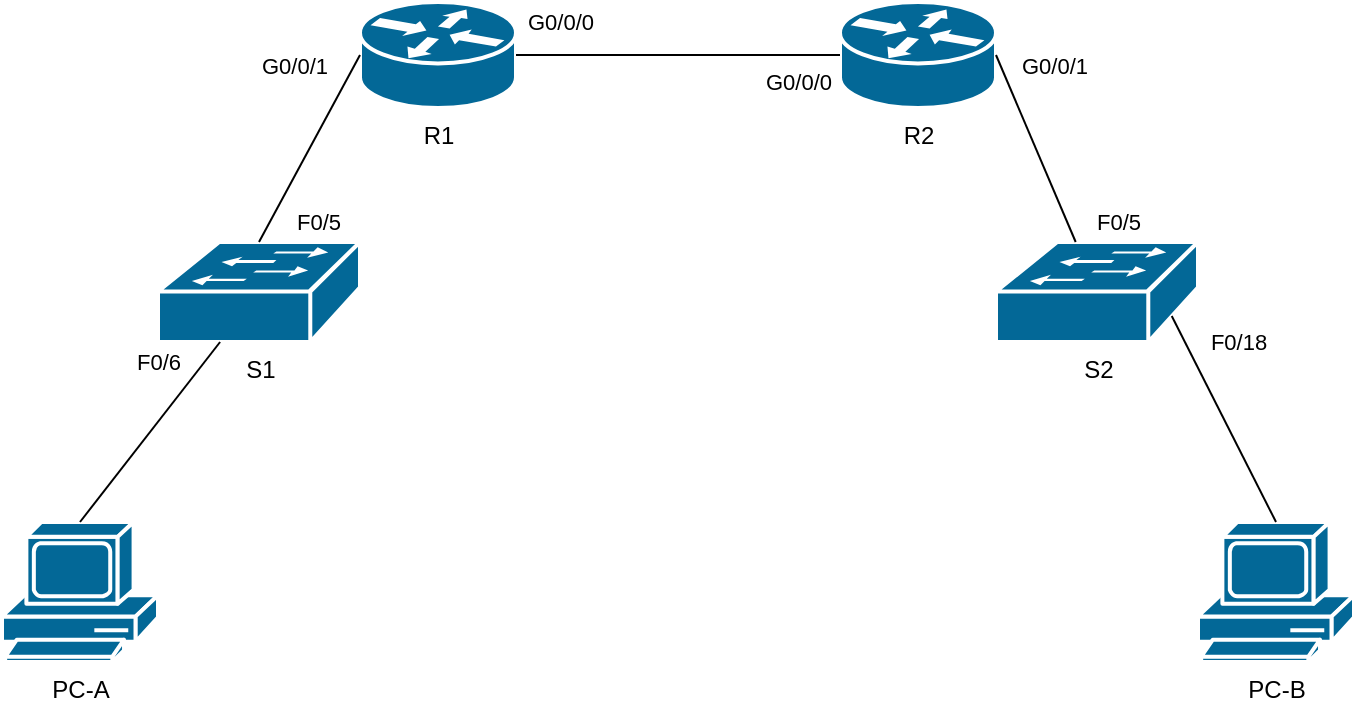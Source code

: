 <mxfile version="13.4.9" type="device"><diagram id="cWIafg0FK1ag5dQ5fy4I" name="Page-1"><mxGraphModel dx="1385" dy="638" grid="1" gridSize="10" guides="1" tooltips="1" connect="1" arrows="1" fold="1" page="1" pageScale="1" pageWidth="827" pageHeight="1169" math="0" shadow="0"><root><mxCell id="0"/><mxCell id="1" parent="0"/><mxCell id="wnLKmC6-_MbinEAgoKeO-1" value="&lt;div&gt;R1&lt;/div&gt;" style="shape=mxgraph.cisco.routers.router;html=1;pointerEvents=1;dashed=0;fillColor=#036897;strokeColor=#ffffff;strokeWidth=2;verticalLabelPosition=bottom;verticalAlign=top;align=center;outlineConnect=0;" vertex="1" parent="1"><mxGeometry x="251" y="190" width="78" height="53" as="geometry"/></mxCell><mxCell id="wnLKmC6-_MbinEAgoKeO-2" value="R2" style="shape=mxgraph.cisco.routers.router;html=1;pointerEvents=1;dashed=0;fillColor=#036897;strokeColor=#ffffff;strokeWidth=2;verticalLabelPosition=bottom;verticalAlign=top;align=center;outlineConnect=0;" vertex="1" parent="1"><mxGeometry x="491" y="190" width="78" height="53" as="geometry"/></mxCell><mxCell id="wnLKmC6-_MbinEAgoKeO-3" value="S1" style="shape=mxgraph.cisco.switches.workgroup_switch;html=1;pointerEvents=1;dashed=0;fillColor=#036897;strokeColor=#ffffff;strokeWidth=2;verticalLabelPosition=bottom;verticalAlign=top;align=center;outlineConnect=0;" vertex="1" parent="1"><mxGeometry x="150" y="310" width="101" height="50" as="geometry"/></mxCell><mxCell id="wnLKmC6-_MbinEAgoKeO-4" value="S2" style="shape=mxgraph.cisco.switches.workgroup_switch;html=1;pointerEvents=1;dashed=0;fillColor=#036897;strokeColor=#ffffff;strokeWidth=2;verticalLabelPosition=bottom;verticalAlign=top;align=center;outlineConnect=0;" vertex="1" parent="1"><mxGeometry x="569" y="310" width="101" height="50" as="geometry"/></mxCell><mxCell id="wnLKmC6-_MbinEAgoKeO-5" value="PC-A" style="shape=mxgraph.cisco.computers_and_peripherals.pc;html=1;pointerEvents=1;dashed=0;fillColor=#036897;strokeColor=#ffffff;strokeWidth=2;verticalLabelPosition=bottom;verticalAlign=top;align=center;outlineConnect=0;" vertex="1" parent="1"><mxGeometry x="72" y="450" width="78" height="70" as="geometry"/></mxCell><mxCell id="wnLKmC6-_MbinEAgoKeO-6" value="&lt;div&gt;PC-B&lt;/div&gt;" style="shape=mxgraph.cisco.computers_and_peripherals.pc;html=1;pointerEvents=1;dashed=0;fillColor=#036897;strokeColor=#ffffff;strokeWidth=2;verticalLabelPosition=bottom;verticalAlign=top;align=center;outlineConnect=0;" vertex="1" parent="1"><mxGeometry x="670" y="450" width="78" height="70" as="geometry"/></mxCell><mxCell id="wnLKmC6-_MbinEAgoKeO-7" value="" style="endArrow=none;html=1;entryX=0;entryY=0.5;entryDx=0;entryDy=0;entryPerimeter=0;exitX=1;exitY=0.5;exitDx=0;exitDy=0;exitPerimeter=0;" edge="1" parent="1" source="wnLKmC6-_MbinEAgoKeO-1" target="wnLKmC6-_MbinEAgoKeO-2"><mxGeometry width="50" height="50" relative="1" as="geometry"><mxPoint x="400" y="390" as="sourcePoint"/><mxPoint x="450" y="340" as="targetPoint"/></mxGeometry></mxCell><mxCell id="wnLKmC6-_MbinEAgoKeO-8" value="&lt;div&gt;G0/0/0&lt;/div&gt;" style="edgeLabel;html=1;align=center;verticalAlign=middle;resizable=0;points=[];" vertex="1" connectable="0" parent="wnLKmC6-_MbinEAgoKeO-7"><mxGeometry x="-0.545" y="-1" relative="1" as="geometry"><mxPoint x="-15.67" y="-17.5" as="offset"/></mxGeometry></mxCell><mxCell id="wnLKmC6-_MbinEAgoKeO-11" value="" style="endArrow=none;html=1;entryX=1;entryY=0.5;entryDx=0;entryDy=0;entryPerimeter=0;" edge="1" parent="1" source="wnLKmC6-_MbinEAgoKeO-4" target="wnLKmC6-_MbinEAgoKeO-2"><mxGeometry width="50" height="50" relative="1" as="geometry"><mxPoint x="400" y="390" as="sourcePoint"/><mxPoint x="450" y="340" as="targetPoint"/></mxGeometry></mxCell><mxCell id="wnLKmC6-_MbinEAgoKeO-12" value="" style="endArrow=none;html=1;entryX=0.87;entryY=0.74;entryDx=0;entryDy=0;entryPerimeter=0;exitX=0.5;exitY=0;exitDx=0;exitDy=0;exitPerimeter=0;" edge="1" parent="1" source="wnLKmC6-_MbinEAgoKeO-6" target="wnLKmC6-_MbinEAgoKeO-4"><mxGeometry width="50" height="50" relative="1" as="geometry"><mxPoint x="620" y="390" as="sourcePoint"/><mxPoint x="670" y="340" as="targetPoint"/></mxGeometry></mxCell><mxCell id="wnLKmC6-_MbinEAgoKeO-13" value="" style="endArrow=none;html=1;entryX=0;entryY=0.5;entryDx=0;entryDy=0;entryPerimeter=0;exitX=0.5;exitY=0;exitDx=0;exitDy=0;exitPerimeter=0;" edge="1" parent="1" source="wnLKmC6-_MbinEAgoKeO-3" target="wnLKmC6-_MbinEAgoKeO-1"><mxGeometry width="50" height="50" relative="1" as="geometry"><mxPoint x="400" y="390" as="sourcePoint"/><mxPoint x="450" y="340" as="targetPoint"/></mxGeometry></mxCell><mxCell id="wnLKmC6-_MbinEAgoKeO-14" value="" style="endArrow=none;html=1;exitX=0.5;exitY=0;exitDx=0;exitDy=0;exitPerimeter=0;" edge="1" parent="1" source="wnLKmC6-_MbinEAgoKeO-5" target="wnLKmC6-_MbinEAgoKeO-3"><mxGeometry width="50" height="50" relative="1" as="geometry"><mxPoint x="130" y="390" as="sourcePoint"/><mxPoint x="180" y="340" as="targetPoint"/></mxGeometry></mxCell><mxCell id="wnLKmC6-_MbinEAgoKeO-15" value="G0/0/1" style="edgeLabel;html=1;align=center;verticalAlign=middle;resizable=0;points=[];" vertex="1" connectable="0" parent="1"><mxGeometry x="219.997" y="210" as="geometry"><mxPoint x="-2" y="12" as="offset"/></mxGeometry></mxCell><mxCell id="wnLKmC6-_MbinEAgoKeO-16" value="&lt;div&gt;F0/5&lt;/div&gt;" style="edgeLabel;html=1;align=center;verticalAlign=middle;resizable=0;points=[];" vertex="1" connectable="0" parent="1"><mxGeometry x="229.997" y="300" as="geometry"/></mxCell><mxCell id="wnLKmC6-_MbinEAgoKeO-18" value="&lt;div&gt;G0/0/0&lt;/div&gt;" style="edgeLabel;html=1;align=center;verticalAlign=middle;resizable=0;points=[];" vertex="1" connectable="0" parent="1"><mxGeometry x="469.997" y="230" as="geometry"/></mxCell><mxCell id="wnLKmC6-_MbinEAgoKeO-19" value="G0/0/1" style="edgeLabel;html=1;align=center;verticalAlign=middle;resizable=0;points=[];" vertex="1" connectable="0" parent="1"><mxGeometry x="599.997" y="210" as="geometry"><mxPoint x="-2" y="12" as="offset"/></mxGeometry></mxCell><mxCell id="wnLKmC6-_MbinEAgoKeO-20" value="&lt;div&gt;F0/5&lt;/div&gt;" style="edgeLabel;html=1;align=center;verticalAlign=middle;resizable=0;points=[];" vertex="1" connectable="0" parent="1"><mxGeometry x="629.997" y="300" as="geometry"/></mxCell><mxCell id="wnLKmC6-_MbinEAgoKeO-22" value="&lt;div&gt;F0/6&lt;/div&gt;" style="edgeLabel;html=1;align=center;verticalAlign=middle;resizable=0;points=[];" vertex="1" connectable="0" parent="1"><mxGeometry x="149.997" y="370" as="geometry"/></mxCell><mxCell id="wnLKmC6-_MbinEAgoKeO-24" value="&lt;div&gt;F0/18&lt;/div&gt;" style="edgeLabel;html=1;align=center;verticalAlign=middle;resizable=0;points=[];" vertex="1" connectable="0" parent="1"><mxGeometry x="689.997" y="360" as="geometry"/></mxCell></root></mxGraphModel></diagram></mxfile>